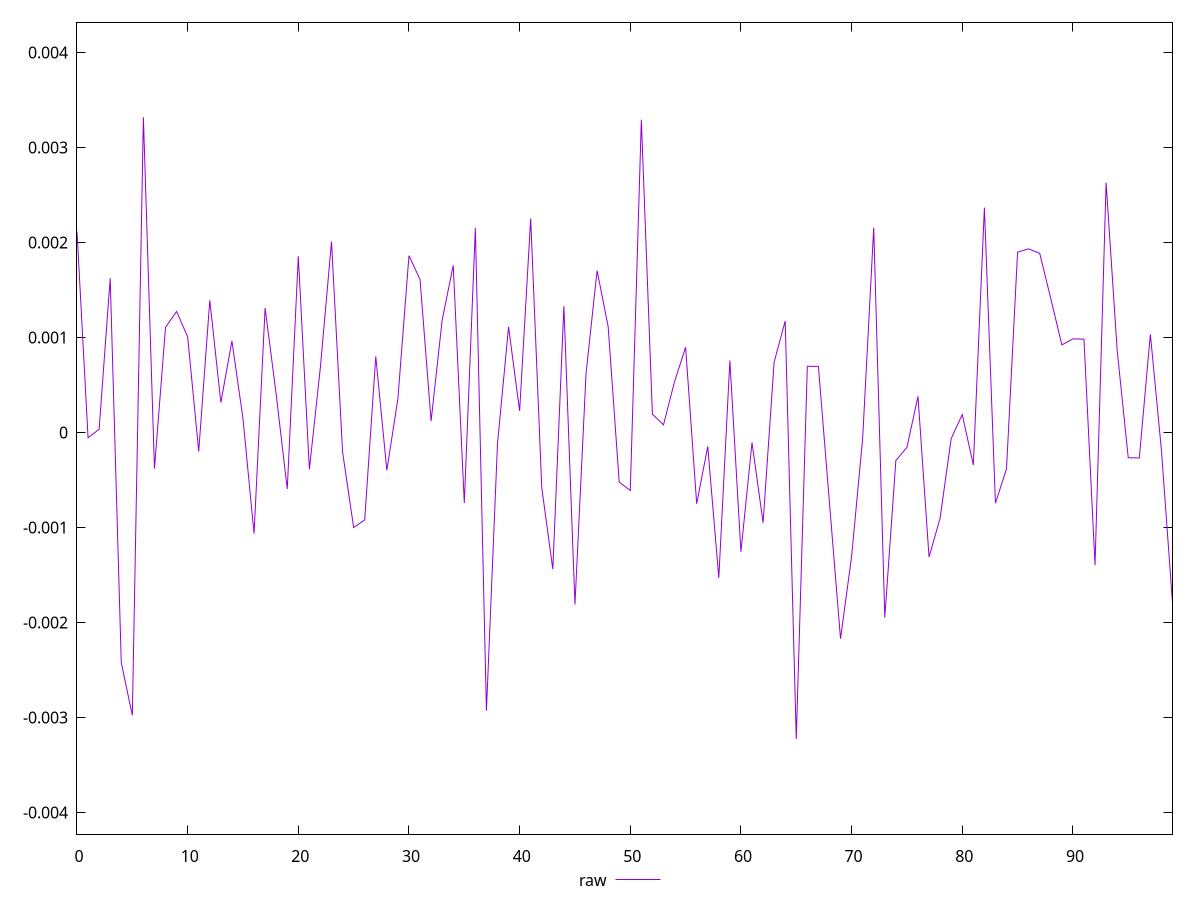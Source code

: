 reset

$raw <<EOF
0 0.0021167758926737956
1 -0.00005487162563185859
2 0.00003523173128352989
3 0.001623777734532591
4 -0.0024219413506415296
5 -0.0029774657199373804
6 0.003318380308963828
7 -0.000380195408770683
8 0.001107087254117708
9 0.0012747055416706867
10 0.0010068708895716839
11 -0.0001995814073569944
12 0.0013927172884196312
13 0.0003154536610813548
14 0.0009644555764918729
15 0.00014656591858729667
16 -0.001063968005684113
17 0.0013104349107452315
18 0.0004017943783029923
19 -0.000594426540347815
20 0.0018547702781482867
21 -0.000386184007722756
22 0.0006925629194897234
23 0.0020093065047050553
24 -0.00020424557636441033
25 -0.0009999851191864035
26 -0.0009201081928235006
27 0.0008008792263142164
28 -0.0003973579231836144
29 0.00035665711305506246
30 0.001861229066920114
31 0.0016113795006159506
32 0.00012083974132860466
33 0.0011839852903685162
34 0.0017592341909603057
35 -0.0007421561925870151
36 0.0021532578906728853
37 -0.002929263286162486
38 -0.00011744563003818234
39 0.001111526978001489
40 0.0002272606664137868
41 0.0022524076842266568
42 -0.0005813165334058482
43 -0.0014381348031144553
44 0.001329476800211265
45 -0.0018105604061843283
46 0.0006177769370360478
47 0.0017048934656373402
48 0.0011156799772731793
49 -0.0005219608027635045
50 -0.0006106050876336892
51 0.0032919435096237103
52 0.00019361237544488348
53 0.0000804306229937209
54 0.0005357525256136796
55 0.000898038387840751
56 -0.0007500804648712306
57 -0.00014744398179429043
58 -0.0015296485119108197
59 0.0007572182353581643
60 -0.0012556787626712867
61 -0.00010535923431390925
62 -0.0009491853914908212
63 0.0007412675333385017
64 0.001173646542630349
65 -0.00322768740515231
66 0.0006969008812200475
67 0.0006964847338445047
68 -0.0007403874241871164
69 -0.0021703683573325765
70 -0.0013056372458779334
71 -0.00006120104198047743
72 0.002156360366902957
73 -0.0019484086984015467
74 -0.0002947915251520444
75 -0.0001570886638943508
76 0.0003805005686301198
77 -0.0013114071081665982
78 -0.0009009719999085854
79 -0.00006356491205897926
80 0.000189374598750019
81 -0.000341177827259001
82 0.002367688238436205
83 -0.000744207238582934
84 -0.0003818241648356123
85 0.001898922257247445
86 0.0019335294206356123
87 0.0018859439729479394
88 0.0014107348971644112
89 0.0009224352662352722
90 0.0009858646310141497
91 0.0009827902421558254
92 -0.0013958689873636943
93 0.0026302842344320286
94 0.0008665979566054077
95 -0.00026492521297108754
96 -0.0002680914003958928
97 0.001034694131280866
98 -0.00018700142104831392
99 -0.0017939866588757183
EOF

set key outside below
set xrange [0:99]
set yrange [-0.00422768740515231:0.004318380308963829]
set trange [-0.00422768740515231:0.004318380308963829]
set terminal svg size 640, 500 enhanced background rgb 'white'
set output "report_00015_2021-02-09T16-11-33.973Z/meta/pScore-difference/samples/pages+cached+noadtech/raw/values.svg"

plot $raw title "raw" with line

reset
